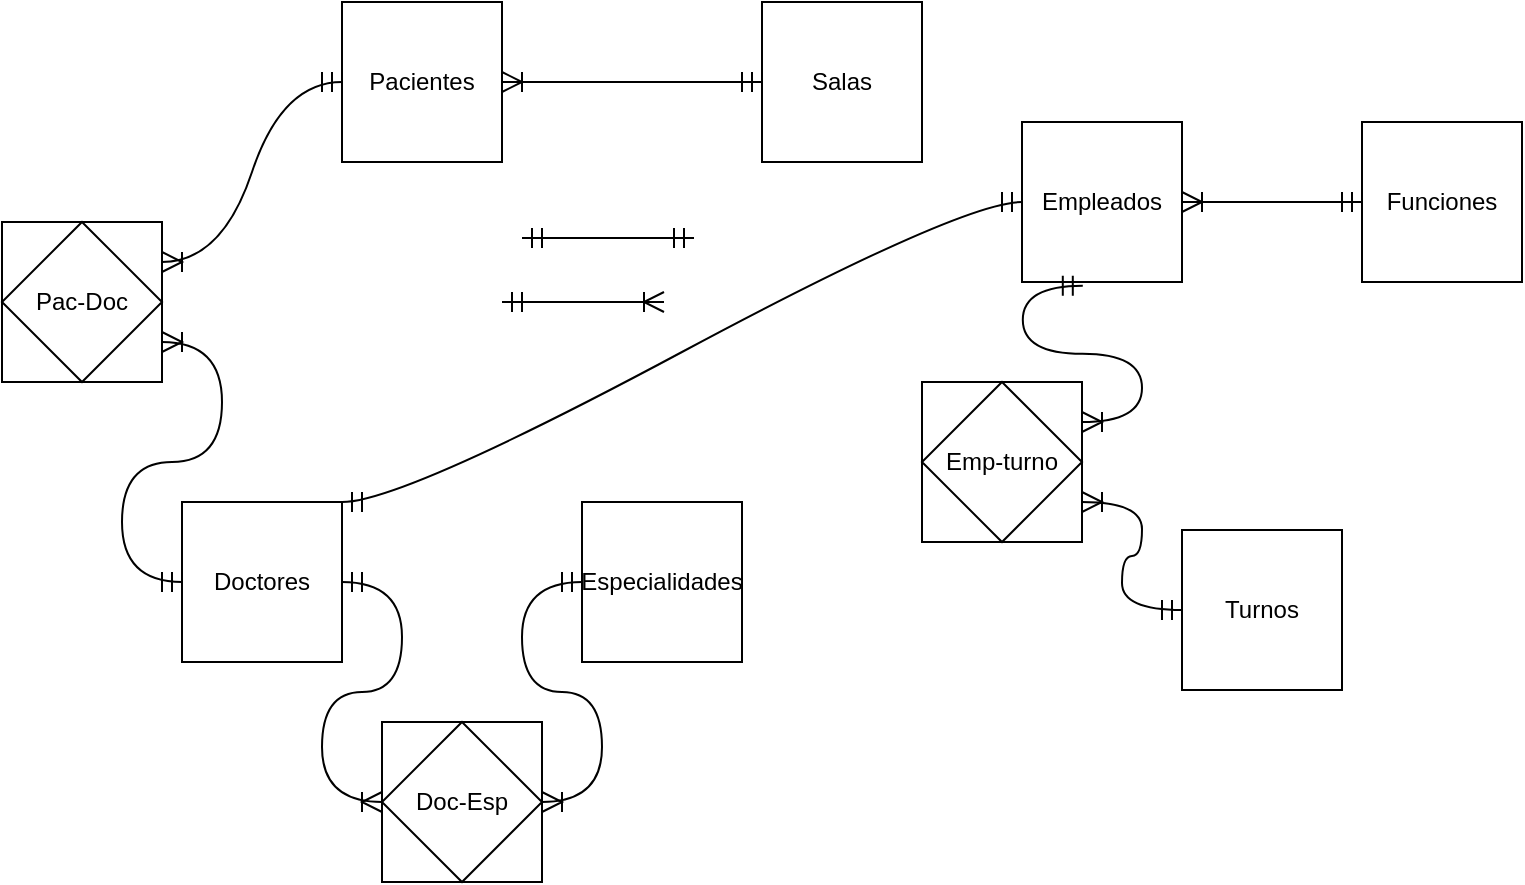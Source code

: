 <mxfile version="27.1.5">
  <diagram name="Página-1" id="cUW0Cw-TYouhR0vvpUyP">
    <mxGraphModel dx="783" dy="433" grid="1" gridSize="10" guides="1" tooltips="1" connect="1" arrows="1" fold="1" page="1" pageScale="1" pageWidth="827" pageHeight="1169" math="0" shadow="0">
      <root>
        <mxCell id="0" />
        <mxCell id="1" parent="0" />
        <mxCell id="e-mYyunEERbH04-v8ros-1" value="" style="edgeStyle=entityRelationEdgeStyle;fontSize=12;html=1;endArrow=ERoneToMany;startArrow=ERmandOne;rounded=0;startSize=8;endSize=8;curved=1;" edge="1" parent="1">
          <mxGeometry width="100" height="100" relative="1" as="geometry">
            <mxPoint x="310" y="390" as="sourcePoint" />
            <mxPoint x="391" y="390" as="targetPoint" />
            <Array as="points">
              <mxPoint x="422" y="440" />
              <mxPoint x="270" y="235" />
            </Array>
          </mxGeometry>
        </mxCell>
        <mxCell id="e-mYyunEERbH04-v8ros-2" value="" style="edgeStyle=entityRelationEdgeStyle;fontSize=12;html=1;endArrow=ERmandOne;startArrow=ERmandOne;rounded=0;startSize=8;endSize=8;curved=1;" edge="1" parent="1">
          <mxGeometry width="100" height="100" relative="1" as="geometry">
            <mxPoint x="320" y="358" as="sourcePoint" />
            <mxPoint x="406" y="358" as="targetPoint" />
            <Array as="points">
              <mxPoint x="304" y="190" />
            </Array>
          </mxGeometry>
        </mxCell>
        <mxCell id="e-mYyunEERbH04-v8ros-4" value="Pacientes" style="whiteSpace=wrap;html=1;aspect=fixed;" vertex="1" parent="1">
          <mxGeometry x="230" y="240" width="80" height="80" as="geometry" />
        </mxCell>
        <mxCell id="e-mYyunEERbH04-v8ros-5" value="Especialidades" style="whiteSpace=wrap;html=1;aspect=fixed;" vertex="1" parent="1">
          <mxGeometry x="350" y="490" width="80" height="80" as="geometry" />
        </mxCell>
        <mxCell id="e-mYyunEERbH04-v8ros-6" value="Empleados" style="whiteSpace=wrap;html=1;aspect=fixed;" vertex="1" parent="1">
          <mxGeometry x="570" y="300" width="80" height="80" as="geometry" />
        </mxCell>
        <mxCell id="e-mYyunEERbH04-v8ros-7" value="Salas" style="whiteSpace=wrap;html=1;aspect=fixed;" vertex="1" parent="1">
          <mxGeometry x="440" y="240" width="80" height="80" as="geometry" />
        </mxCell>
        <mxCell id="e-mYyunEERbH04-v8ros-8" value="Doctores" style="whiteSpace=wrap;html=1;aspect=fixed;" vertex="1" parent="1">
          <mxGeometry x="150" y="490" width="80" height="80" as="geometry" />
        </mxCell>
        <mxCell id="e-mYyunEERbH04-v8ros-9" value="Turnos" style="whiteSpace=wrap;html=1;aspect=fixed;" vertex="1" parent="1">
          <mxGeometry x="650" y="504" width="80" height="80" as="geometry" />
        </mxCell>
        <mxCell id="e-mYyunEERbH04-v8ros-10" value="Funciones" style="whiteSpace=wrap;html=1;aspect=fixed;" vertex="1" parent="1">
          <mxGeometry x="740" y="300" width="80" height="80" as="geometry" />
        </mxCell>
        <mxCell id="e-mYyunEERbH04-v8ros-11" value="" style="edgeStyle=entityRelationEdgeStyle;fontSize=12;html=1;endArrow=ERoneToMany;startArrow=ERmandOne;rounded=0;startSize=8;endSize=8;curved=1;entryX=1;entryY=0.5;entryDx=0;entryDy=0;exitX=0;exitY=0.5;exitDx=0;exitDy=0;" edge="1" parent="1" source="e-mYyunEERbH04-v8ros-7" target="e-mYyunEERbH04-v8ros-4">
          <mxGeometry width="100" height="100" relative="1" as="geometry">
            <mxPoint x="400" y="280" as="sourcePoint" />
            <mxPoint x="431" y="535" as="targetPoint" />
            <Array as="points">
              <mxPoint x="430" y="310" />
              <mxPoint x="462" y="585" />
              <mxPoint x="310" y="380" />
            </Array>
          </mxGeometry>
        </mxCell>
        <mxCell id="e-mYyunEERbH04-v8ros-12" value="" style="whiteSpace=wrap;html=1;aspect=fixed;" vertex="1" parent="1">
          <mxGeometry x="60" y="350" width="80" height="80" as="geometry" />
        </mxCell>
        <mxCell id="e-mYyunEERbH04-v8ros-13" value="Pac-Doc" style="rhombus;whiteSpace=wrap;html=1;" vertex="1" parent="1">
          <mxGeometry x="60" y="350" width="80" height="80" as="geometry" />
        </mxCell>
        <mxCell id="e-mYyunEERbH04-v8ros-14" value="" style="edgeStyle=entityRelationEdgeStyle;fontSize=12;html=1;endArrow=ERoneToMany;startArrow=ERmandOne;rounded=0;startSize=8;endSize=8;curved=1;exitX=0;exitY=0.5;exitDx=0;exitDy=0;entryX=1;entryY=0.25;entryDx=0;entryDy=0;" edge="1" parent="1" source="e-mYyunEERbH04-v8ros-4" target="e-mYyunEERbH04-v8ros-12">
          <mxGeometry width="100" height="100" relative="1" as="geometry">
            <mxPoint x="390" y="545" as="sourcePoint" />
            <mxPoint x="471" y="545" as="targetPoint" />
            <Array as="points">
              <mxPoint x="502" y="595" />
              <mxPoint x="140" y="280" />
              <mxPoint x="60" y="240" />
              <mxPoint x="360" y="440" />
              <mxPoint x="350" y="390" />
            </Array>
          </mxGeometry>
        </mxCell>
        <mxCell id="e-mYyunEERbH04-v8ros-16" value="" style="edgeStyle=entityRelationEdgeStyle;fontSize=12;html=1;endArrow=ERoneToMany;startArrow=ERmandOne;rounded=0;startSize=8;endSize=8;curved=1;exitX=0;exitY=0.5;exitDx=0;exitDy=0;entryX=1;entryY=0.75;entryDx=0;entryDy=0;" edge="1" parent="1" source="e-mYyunEERbH04-v8ros-8" target="e-mYyunEERbH04-v8ros-12">
          <mxGeometry width="100" height="100" relative="1" as="geometry">
            <mxPoint x="320" y="360" as="sourcePoint" />
            <mxPoint x="190" y="430" as="targetPoint" />
            <Array as="points">
              <mxPoint x="592" y="675" />
              <mxPoint x="230" y="360" />
              <mxPoint x="150" y="320" />
              <mxPoint x="450" y="520" />
              <mxPoint x="440" y="470" />
            </Array>
          </mxGeometry>
        </mxCell>
        <mxCell id="e-mYyunEERbH04-v8ros-19" value="" style="edgeStyle=entityRelationEdgeStyle;fontSize=12;html=1;endArrow=ERoneToMany;startArrow=ERmandOne;rounded=0;startSize=8;endSize=8;curved=1;entryX=1;entryY=0.5;entryDx=0;entryDy=0;exitX=0;exitY=0.5;exitDx=0;exitDy=0;" edge="1" parent="1" source="e-mYyunEERbH04-v8ros-10" target="e-mYyunEERbH04-v8ros-6">
          <mxGeometry width="100" height="100" relative="1" as="geometry">
            <mxPoint x="410" y="545" as="sourcePoint" />
            <mxPoint x="491" y="545" as="targetPoint" />
            <Array as="points">
              <mxPoint x="522" y="595" />
              <mxPoint x="370" y="390" />
            </Array>
          </mxGeometry>
        </mxCell>
        <mxCell id="e-mYyunEERbH04-v8ros-20" value="" style="whiteSpace=wrap;html=1;aspect=fixed;" vertex="1" parent="1">
          <mxGeometry x="520" y="430" width="80" height="80" as="geometry" />
        </mxCell>
        <mxCell id="e-mYyunEERbH04-v8ros-21" value="Emp-turno" style="rhombus;whiteSpace=wrap;html=1;" vertex="1" parent="1">
          <mxGeometry x="520" y="430" width="80" height="80" as="geometry" />
        </mxCell>
        <mxCell id="e-mYyunEERbH04-v8ros-22" value="" style="edgeStyle=entityRelationEdgeStyle;fontSize=12;html=1;endArrow=ERoneToMany;startArrow=ERmandOne;rounded=0;startSize=8;endSize=8;curved=1;exitX=0.38;exitY=1.023;exitDx=0;exitDy=0;exitPerimeter=0;entryX=1;entryY=0.25;entryDx=0;entryDy=0;" edge="1" parent="1" source="e-mYyunEERbH04-v8ros-6" target="e-mYyunEERbH04-v8ros-20">
          <mxGeometry width="100" height="100" relative="1" as="geometry">
            <mxPoint x="410" y="535" as="sourcePoint" />
            <mxPoint x="491" y="535" as="targetPoint" />
            <Array as="points">
              <mxPoint x="522" y="585" />
              <mxPoint x="370" y="380" />
            </Array>
          </mxGeometry>
        </mxCell>
        <mxCell id="e-mYyunEERbH04-v8ros-23" value="" style="edgeStyle=entityRelationEdgeStyle;fontSize=12;html=1;endArrow=ERoneToMany;startArrow=ERmandOne;rounded=0;startSize=8;endSize=8;curved=1;exitX=0;exitY=0.5;exitDx=0;exitDy=0;entryX=1;entryY=0.75;entryDx=0;entryDy=0;" edge="1" parent="1" source="e-mYyunEERbH04-v8ros-9" target="e-mYyunEERbH04-v8ros-20">
          <mxGeometry width="100" height="100" relative="1" as="geometry">
            <mxPoint x="830" y="472" as="sourcePoint" />
            <mxPoint x="790" y="520" as="targetPoint" />
            <Array as="points">
              <mxPoint x="752" y="675" />
              <mxPoint x="600" y="470" />
            </Array>
          </mxGeometry>
        </mxCell>
        <mxCell id="e-mYyunEERbH04-v8ros-24" value="" style="edgeStyle=entityRelationEdgeStyle;fontSize=12;html=1;endArrow=ERoneToMany;startArrow=ERmandOne;rounded=0;startSize=8;endSize=8;curved=1;entryX=0;entryY=0.5;entryDx=0;entryDy=0;fontStyle=1" edge="1" parent="1" source="e-mYyunEERbH04-v8ros-8" target="e-mYyunEERbH04-v8ros-26">
          <mxGeometry width="100" height="100" relative="1" as="geometry">
            <mxPoint x="310" y="570" as="sourcePoint" />
            <mxPoint x="530" y="430" as="targetPoint" />
            <Array as="points">
              <mxPoint x="492" y="585" />
              <mxPoint x="340" y="380" />
            </Array>
          </mxGeometry>
        </mxCell>
        <mxCell id="e-mYyunEERbH04-v8ros-25" value="" style="whiteSpace=wrap;html=1;aspect=fixed;" vertex="1" parent="1">
          <mxGeometry x="250" y="600" width="80" height="80" as="geometry" />
        </mxCell>
        <mxCell id="e-mYyunEERbH04-v8ros-26" value="Doc-Esp" style="rhombus;whiteSpace=wrap;html=1;" vertex="1" parent="1">
          <mxGeometry x="250" y="600" width="80" height="80" as="geometry" />
        </mxCell>
        <mxCell id="e-mYyunEERbH04-v8ros-27" value="" style="edgeStyle=entityRelationEdgeStyle;fontSize=12;html=1;endArrow=ERoneToMany;startArrow=ERmandOne;rounded=0;startSize=8;endSize=8;curved=1;entryX=1;entryY=0.5;entryDx=0;entryDy=0;fontStyle=1;exitX=0;exitY=0.5;exitDx=0;exitDy=0;" edge="1" parent="1" source="e-mYyunEERbH04-v8ros-5" target="e-mYyunEERbH04-v8ros-26">
          <mxGeometry width="100" height="100" relative="1" as="geometry">
            <mxPoint x="300" y="730" as="sourcePoint" />
            <mxPoint x="320" y="840" as="targetPoint" />
            <Array as="points">
              <mxPoint x="562" y="785" />
              <mxPoint x="410" y="580" />
            </Array>
          </mxGeometry>
        </mxCell>
        <mxCell id="e-mYyunEERbH04-v8ros-28" value="" style="edgeStyle=entityRelationEdgeStyle;fontSize=12;html=1;endArrow=ERmandOne;startArrow=ERmandOne;rounded=0;startSize=8;endSize=8;curved=1;exitX=1;exitY=0;exitDx=0;exitDy=0;entryX=0;entryY=0.5;entryDx=0;entryDy=0;" edge="1" parent="1" source="e-mYyunEERbH04-v8ros-8" target="e-mYyunEERbH04-v8ros-6">
          <mxGeometry width="100" height="100" relative="1" as="geometry">
            <mxPoint x="376" y="518" as="sourcePoint" />
            <mxPoint x="462" y="518" as="targetPoint" />
            <Array as="points">
              <mxPoint x="360" y="350" />
            </Array>
          </mxGeometry>
        </mxCell>
      </root>
    </mxGraphModel>
  </diagram>
</mxfile>
